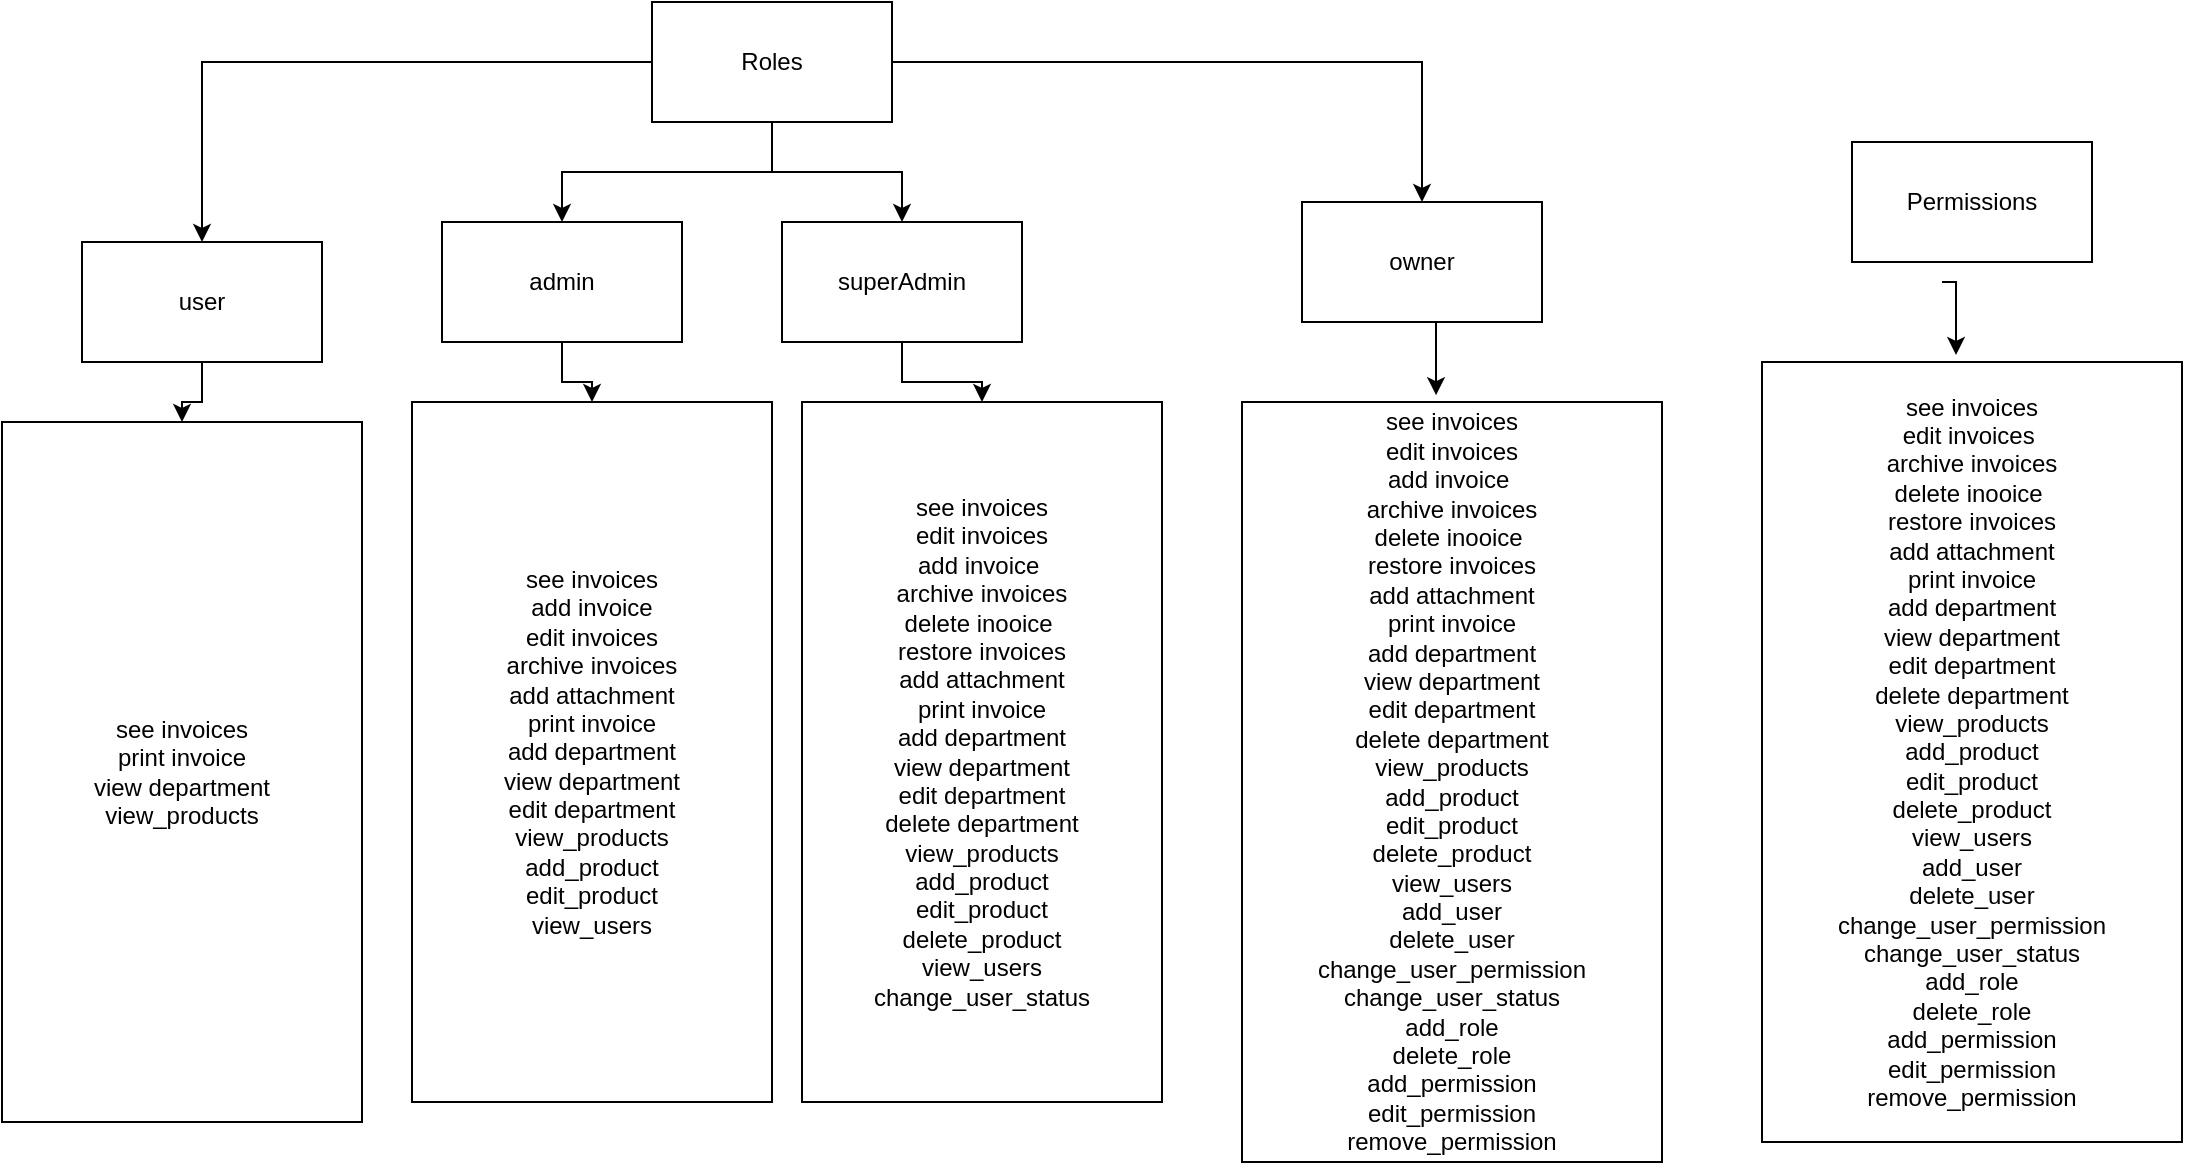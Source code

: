 <mxfile version="13.10.0" type="embed">
    <diagram id="60eonICmhS7J-1Q32GZj" name="Page-1">
        <mxGraphModel dx="846" dy="552" grid="1" gridSize="10" guides="1" tooltips="1" connect="1" arrows="1" fold="1" page="1" pageScale="1" pageWidth="850" pageHeight="1100" math="0" shadow="0">
            <root>
                <mxCell id="0"/>
                <mxCell id="1" parent="0"/>
                <mxCell id="6" style="edgeStyle=orthogonalEdgeStyle;rounded=0;orthogonalLoop=1;jettySize=auto;html=1;entryX=0.5;entryY=0;entryDx=0;entryDy=0;" parent="1" source="2" target="3" edge="1">
                    <mxGeometry relative="1" as="geometry"/>
                </mxCell>
                <mxCell id="7" style="edgeStyle=orthogonalEdgeStyle;rounded=0;orthogonalLoop=1;jettySize=auto;html=1;entryX=0.5;entryY=0;entryDx=0;entryDy=0;" parent="1" source="2" target="4" edge="1">
                    <mxGeometry relative="1" as="geometry"/>
                </mxCell>
                <mxCell id="8" style="edgeStyle=orthogonalEdgeStyle;rounded=0;orthogonalLoop=1;jettySize=auto;html=1;entryX=0.5;entryY=0;entryDx=0;entryDy=0;" parent="1" source="2" target="5" edge="1">
                    <mxGeometry relative="1" as="geometry"/>
                </mxCell>
                <mxCell id="23" style="edgeStyle=orthogonalEdgeStyle;rounded=0;orthogonalLoop=1;jettySize=auto;html=1;" parent="1" source="2" target="21" edge="1">
                    <mxGeometry relative="1" as="geometry"/>
                </mxCell>
                <mxCell id="2" value="Roles" style="rounded=0;whiteSpace=wrap;html=1;" parent="1" vertex="1">
                    <mxGeometry x="365" y="10" width="120" height="60" as="geometry"/>
                </mxCell>
                <mxCell id="17" style="edgeStyle=orthogonalEdgeStyle;rounded=0;orthogonalLoop=1;jettySize=auto;html=1;" parent="1" source="3" target="14" edge="1">
                    <mxGeometry relative="1" as="geometry"/>
                </mxCell>
                <mxCell id="3" value="user" style="rounded=0;whiteSpace=wrap;html=1;" parent="1" vertex="1">
                    <mxGeometry x="80" y="130" width="120" height="60" as="geometry"/>
                </mxCell>
                <mxCell id="18" style="edgeStyle=orthogonalEdgeStyle;rounded=0;orthogonalLoop=1;jettySize=auto;html=1;" parent="1" source="4" target="15" edge="1">
                    <mxGeometry relative="1" as="geometry"/>
                </mxCell>
                <mxCell id="4" value="admin" style="rounded=0;whiteSpace=wrap;html=1;" parent="1" vertex="1">
                    <mxGeometry x="260" y="120" width="120" height="60" as="geometry"/>
                </mxCell>
                <mxCell id="19" style="edgeStyle=orthogonalEdgeStyle;rounded=0;orthogonalLoop=1;jettySize=auto;html=1;" parent="1" source="5" target="16" edge="1">
                    <mxGeometry relative="1" as="geometry"/>
                </mxCell>
                <mxCell id="5" value="superAdmin" style="rounded=0;whiteSpace=wrap;html=1;" parent="1" vertex="1">
                    <mxGeometry x="430" y="120" width="120" height="60" as="geometry"/>
                </mxCell>
                <mxCell id="11" style="edgeStyle=orthogonalEdgeStyle;rounded=0;orthogonalLoop=1;jettySize=auto;html=1;entryX=0.462;entryY=-0.009;entryDx=0;entryDy=0;entryPerimeter=0;" parent="1" target="10" edge="1">
                    <mxGeometry relative="1" as="geometry">
                        <mxPoint x="1009" y="150" as="targetPoint"/>
                        <mxPoint x="1010" y="150" as="sourcePoint"/>
                    </mxGeometry>
                </mxCell>
                <mxCell id="9" value="Permissions" style="rounded=0;whiteSpace=wrap;html=1;" parent="1" vertex="1">
                    <mxGeometry x="965" y="80" width="120" height="60" as="geometry"/>
                </mxCell>
                <mxCell id="10" value="&lt;span&gt;see invoices&lt;/span&gt;&lt;br&gt;&lt;span&gt;edit invoices&amp;nbsp;&lt;/span&gt;&lt;br&gt;&lt;span&gt;archive invoices&lt;/span&gt;&lt;br&gt;&lt;span&gt;delete inooice&amp;nbsp;&lt;/span&gt;&lt;br&gt;&lt;span&gt;restore invoices&lt;/span&gt;&lt;br&gt;&lt;span&gt;add attachment&lt;/span&gt;&lt;br&gt;&lt;span&gt;print invoice&lt;/span&gt;&lt;br&gt;&lt;span&gt;add department&lt;/span&gt;&lt;br&gt;&lt;span&gt;view department&lt;/span&gt;&lt;br&gt;&lt;span&gt;edit department&lt;/span&gt;&lt;br&gt;&lt;span&gt;delete department&lt;/span&gt;&lt;br&gt;&lt;span&gt;view_products&lt;/span&gt;&lt;br&gt;&lt;span&gt;add_product&lt;/span&gt;&lt;br&gt;&lt;span&gt;edit_product&lt;/span&gt;&lt;br&gt;&lt;span&gt;delete_product&lt;/span&gt;&lt;br&gt;&lt;span&gt;view_users&lt;/span&gt;&lt;br&gt;&lt;span&gt;add_user&lt;/span&gt;&lt;br&gt;&lt;span&gt;delete_user&lt;/span&gt;&lt;br&gt;&lt;span&gt;change_user_permission&lt;/span&gt;&lt;br&gt;&lt;span&gt;change_user_status&lt;/span&gt;&lt;br&gt;&lt;span&gt;add_role&lt;/span&gt;&lt;br&gt;&lt;span&gt;delete_role&lt;/span&gt;&lt;br&gt;&lt;span&gt;add_permission&lt;/span&gt;&lt;br&gt;&lt;span&gt;edit_permission&lt;/span&gt;&lt;br&gt;&lt;span&gt;remove_permission&lt;/span&gt;" style="rounded=0;whiteSpace=wrap;html=1;" parent="1" vertex="1">
                    <mxGeometry x="920" y="190" width="210" height="390" as="geometry"/>
                </mxCell>
                <mxCell id="14" value="see invoices&lt;br&gt;print invoice&lt;br&gt;view department&lt;br&gt;view_products&lt;br&gt;" style="rounded=0;whiteSpace=wrap;html=1;" parent="1" vertex="1">
                    <mxGeometry x="40" y="220" width="180" height="350" as="geometry"/>
                </mxCell>
                <mxCell id="15" value="see invoices&lt;br&gt;add invoice&lt;br&gt;edit invoices&lt;br&gt;archive invoices&lt;br&gt;add attachment&lt;br&gt;print invoice&lt;br&gt;add department&lt;br&gt;view department&lt;br&gt;edit department&lt;br&gt;view_products&lt;br&gt;add_product&lt;br&gt;edit_product&lt;br&gt;view_users" style="rounded=0;whiteSpace=wrap;html=1;" parent="1" vertex="1">
                    <mxGeometry x="245" y="210" width="180" height="350" as="geometry"/>
                </mxCell>
                <mxCell id="16" value="see invoices&lt;br&gt;edit invoices&lt;br&gt;add invoice&amp;nbsp;&lt;br&gt;archive invoices&lt;br&gt;delete inooice&amp;nbsp;&lt;br&gt;restore invoices&lt;br&gt;add attachment&lt;br&gt;print invoice&lt;br&gt;add department&lt;br&gt;view department&lt;br&gt;edit department&lt;br&gt;delete department&lt;br&gt;view_products&lt;br&gt;add_product&lt;br&gt;edit_product&lt;br&gt;delete_product&lt;br&gt;view_users&lt;br&gt;change_user_status" style="rounded=0;whiteSpace=wrap;html=1;" parent="1" vertex="1">
                    <mxGeometry x="440" y="210" width="180" height="350" as="geometry"/>
                </mxCell>
                <mxCell id="20" style="edgeStyle=orthogonalEdgeStyle;rounded=0;orthogonalLoop=1;jettySize=auto;html=1;entryX=0.462;entryY=-0.009;entryDx=0;entryDy=0;entryPerimeter=0;" parent="1" target="22" edge="1">
                    <mxGeometry relative="1" as="geometry">
                        <mxPoint x="749" y="170" as="targetPoint"/>
                        <mxPoint x="750" y="170" as="sourcePoint"/>
                    </mxGeometry>
                </mxCell>
                <mxCell id="21" value="owner" style="rounded=0;whiteSpace=wrap;html=1;" parent="1" vertex="1">
                    <mxGeometry x="690" y="110" width="120" height="60" as="geometry"/>
                </mxCell>
                <mxCell id="22" value="see invoices&lt;br&gt;edit invoices&lt;br&gt;add invoice&amp;nbsp;&lt;br&gt;archive invoices&lt;br&gt;delete inooice&amp;nbsp;&lt;br&gt;restore invoices&lt;br&gt;add attachment&lt;br&gt;print invoice&lt;br&gt;add department&lt;br&gt;view department&lt;br&gt;edit department&lt;br&gt;delete department&lt;br&gt;view_products&lt;br&gt;add_product&lt;br&gt;edit_product&lt;br&gt;delete_product&lt;br&gt;view_users&lt;br&gt;add_user&lt;br&gt;delete_user&lt;br&gt;change_user_permission&lt;br&gt;change_user_status&lt;br&gt;add_role&lt;br&gt;delete_role&lt;br&gt;add_permission&lt;br&gt;edit_permission&lt;br&gt;remove_permission" style="rounded=0;whiteSpace=wrap;html=1;" parent="1" vertex="1">
                    <mxGeometry x="660" y="210" width="210" height="380" as="geometry"/>
                </mxCell>
            </root>
        </mxGraphModel>
    </diagram>
</mxfile>
